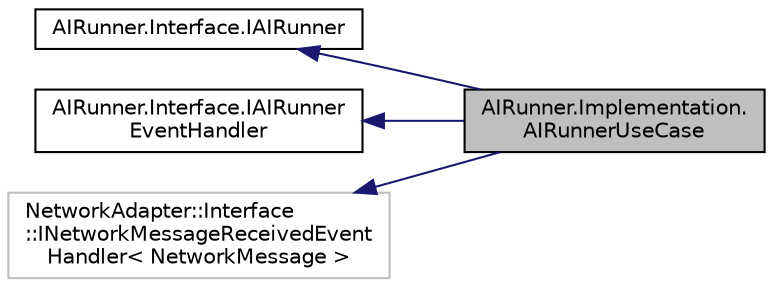 digraph "AIRunner.Implementation.AIRunnerUseCase"
{
  edge [fontname="Helvetica",fontsize="10",labelfontname="Helvetica",labelfontsize="10"];
  node [fontname="Helvetica",fontsize="10",shape=record];
  rankdir="LR";
  Node1 [label="AIRunner.Implementation.\lAIRunnerUseCase",height=0.2,width=0.4,color="black", fillcolor="grey75", style="filled" fontcolor="black"];
  Node2 -> Node1 [dir="back",color="midnightblue",fontsize="10",style="solid",fontname="Helvetica"];
  Node2 [label="AIRunner.Interface.IAIRunner",height=0.2,width=0.4,color="black", fillcolor="white", style="filled",URL="$interface_a_i_runner_1_1_interface_1_1_i_a_i_runner.html"];
  Node3 -> Node1 [dir="back",color="midnightblue",fontsize="10",style="solid",fontname="Helvetica"];
  Node3 [label="AIRunner.Interface.IAIRunner\lEventHandler",height=0.2,width=0.4,color="black", fillcolor="white", style="filled",URL="$interface_a_i_runner_1_1_interface_1_1_i_a_i_runner_event_handler.html"];
  Node4 -> Node1 [dir="back",color="midnightblue",fontsize="10",style="solid",fontname="Helvetica"];
  Node4 [label="NetworkAdapter::Interface\l::INetworkMessageReceivedEvent\lHandler\< NetworkMessage \>",height=0.2,width=0.4,color="grey75", fillcolor="white", style="filled"];
}
